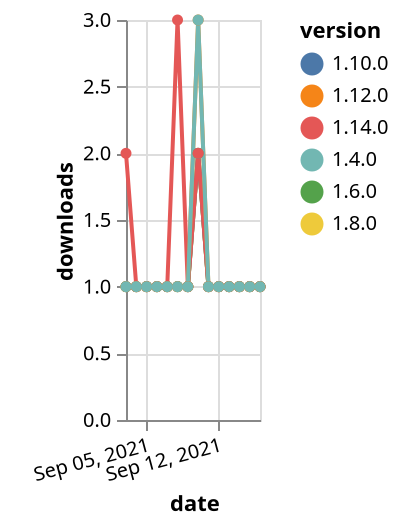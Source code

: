 {"$schema": "https://vega.github.io/schema/vega-lite/v5.json", "description": "A simple bar chart with embedded data.", "data": {"values": [{"date": "2021-09-03", "total": 196, "delta": 1, "version": "1.6.0"}, {"date": "2021-09-04", "total": 197, "delta": 1, "version": "1.6.0"}, {"date": "2021-09-05", "total": 198, "delta": 1, "version": "1.6.0"}, {"date": "2021-09-06", "total": 199, "delta": 1, "version": "1.6.0"}, {"date": "2021-09-07", "total": 200, "delta": 1, "version": "1.6.0"}, {"date": "2021-09-08", "total": 201, "delta": 1, "version": "1.6.0"}, {"date": "2021-09-09", "total": 202, "delta": 1, "version": "1.6.0"}, {"date": "2021-09-10", "total": 204, "delta": 2, "version": "1.6.0"}, {"date": "2021-09-11", "total": 205, "delta": 1, "version": "1.6.0"}, {"date": "2021-09-12", "total": 206, "delta": 1, "version": "1.6.0"}, {"date": "2021-09-13", "total": 207, "delta": 1, "version": "1.6.0"}, {"date": "2021-09-14", "total": 208, "delta": 1, "version": "1.6.0"}, {"date": "2021-09-15", "total": 209, "delta": 1, "version": "1.6.0"}, {"date": "2021-09-16", "total": 210, "delta": 1, "version": "1.6.0"}, {"date": "2021-09-03", "total": 185, "delta": 1, "version": "1.8.0"}, {"date": "2021-09-04", "total": 186, "delta": 1, "version": "1.8.0"}, {"date": "2021-09-05", "total": 187, "delta": 1, "version": "1.8.0"}, {"date": "2021-09-06", "total": 188, "delta": 1, "version": "1.8.0"}, {"date": "2021-09-07", "total": 189, "delta": 1, "version": "1.8.0"}, {"date": "2021-09-08", "total": 190, "delta": 1, "version": "1.8.0"}, {"date": "2021-09-09", "total": 191, "delta": 1, "version": "1.8.0"}, {"date": "2021-09-10", "total": 193, "delta": 2, "version": "1.8.0"}, {"date": "2021-09-11", "total": 194, "delta": 1, "version": "1.8.0"}, {"date": "2021-09-12", "total": 195, "delta": 1, "version": "1.8.0"}, {"date": "2021-09-13", "total": 196, "delta": 1, "version": "1.8.0"}, {"date": "2021-09-14", "total": 197, "delta": 1, "version": "1.8.0"}, {"date": "2021-09-15", "total": 198, "delta": 1, "version": "1.8.0"}, {"date": "2021-09-16", "total": 199, "delta": 1, "version": "1.8.0"}, {"date": "2021-09-03", "total": 159, "delta": 1, "version": "1.10.0"}, {"date": "2021-09-04", "total": 160, "delta": 1, "version": "1.10.0"}, {"date": "2021-09-05", "total": 161, "delta": 1, "version": "1.10.0"}, {"date": "2021-09-06", "total": 162, "delta": 1, "version": "1.10.0"}, {"date": "2021-09-07", "total": 163, "delta": 1, "version": "1.10.0"}, {"date": "2021-09-08", "total": 164, "delta": 1, "version": "1.10.0"}, {"date": "2021-09-09", "total": 165, "delta": 1, "version": "1.10.0"}, {"date": "2021-09-10", "total": 167, "delta": 2, "version": "1.10.0"}, {"date": "2021-09-11", "total": 168, "delta": 1, "version": "1.10.0"}, {"date": "2021-09-12", "total": 169, "delta": 1, "version": "1.10.0"}, {"date": "2021-09-13", "total": 170, "delta": 1, "version": "1.10.0"}, {"date": "2021-09-14", "total": 171, "delta": 1, "version": "1.10.0"}, {"date": "2021-09-15", "total": 172, "delta": 1, "version": "1.10.0"}, {"date": "2021-09-16", "total": 173, "delta": 1, "version": "1.10.0"}, {"date": "2021-09-03", "total": 124, "delta": 2, "version": "1.14.0"}, {"date": "2021-09-04", "total": 125, "delta": 1, "version": "1.14.0"}, {"date": "2021-09-05", "total": 126, "delta": 1, "version": "1.14.0"}, {"date": "2021-09-06", "total": 127, "delta": 1, "version": "1.14.0"}, {"date": "2021-09-07", "total": 128, "delta": 1, "version": "1.14.0"}, {"date": "2021-09-08", "total": 131, "delta": 3, "version": "1.14.0"}, {"date": "2021-09-09", "total": 132, "delta": 1, "version": "1.14.0"}, {"date": "2021-09-10", "total": 134, "delta": 2, "version": "1.14.0"}, {"date": "2021-09-11", "total": 135, "delta": 1, "version": "1.14.0"}, {"date": "2021-09-12", "total": 136, "delta": 1, "version": "1.14.0"}, {"date": "2021-09-13", "total": 137, "delta": 1, "version": "1.14.0"}, {"date": "2021-09-14", "total": 138, "delta": 1, "version": "1.14.0"}, {"date": "2021-09-15", "total": 139, "delta": 1, "version": "1.14.0"}, {"date": "2021-09-16", "total": 140, "delta": 1, "version": "1.14.0"}, {"date": "2021-09-03", "total": 187, "delta": 1, "version": "1.12.0"}, {"date": "2021-09-04", "total": 188, "delta": 1, "version": "1.12.0"}, {"date": "2021-09-05", "total": 189, "delta": 1, "version": "1.12.0"}, {"date": "2021-09-06", "total": 190, "delta": 1, "version": "1.12.0"}, {"date": "2021-09-07", "total": 191, "delta": 1, "version": "1.12.0"}, {"date": "2021-09-08", "total": 192, "delta": 1, "version": "1.12.0"}, {"date": "2021-09-09", "total": 193, "delta": 1, "version": "1.12.0"}, {"date": "2021-09-10", "total": 196, "delta": 3, "version": "1.12.0"}, {"date": "2021-09-11", "total": 197, "delta": 1, "version": "1.12.0"}, {"date": "2021-09-12", "total": 198, "delta": 1, "version": "1.12.0"}, {"date": "2021-09-13", "total": 199, "delta": 1, "version": "1.12.0"}, {"date": "2021-09-14", "total": 200, "delta": 1, "version": "1.12.0"}, {"date": "2021-09-15", "total": 201, "delta": 1, "version": "1.12.0"}, {"date": "2021-09-16", "total": 202, "delta": 1, "version": "1.12.0"}, {"date": "2021-09-03", "total": 379, "delta": 1, "version": "1.4.0"}, {"date": "2021-09-04", "total": 380, "delta": 1, "version": "1.4.0"}, {"date": "2021-09-05", "total": 381, "delta": 1, "version": "1.4.0"}, {"date": "2021-09-06", "total": 382, "delta": 1, "version": "1.4.0"}, {"date": "2021-09-07", "total": 383, "delta": 1, "version": "1.4.0"}, {"date": "2021-09-08", "total": 384, "delta": 1, "version": "1.4.0"}, {"date": "2021-09-09", "total": 385, "delta": 1, "version": "1.4.0"}, {"date": "2021-09-10", "total": 388, "delta": 3, "version": "1.4.0"}, {"date": "2021-09-11", "total": 389, "delta": 1, "version": "1.4.0"}, {"date": "2021-09-12", "total": 390, "delta": 1, "version": "1.4.0"}, {"date": "2021-09-13", "total": 391, "delta": 1, "version": "1.4.0"}, {"date": "2021-09-14", "total": 392, "delta": 1, "version": "1.4.0"}, {"date": "2021-09-15", "total": 393, "delta": 1, "version": "1.4.0"}, {"date": "2021-09-16", "total": 394, "delta": 1, "version": "1.4.0"}]}, "width": "container", "mark": {"type": "line", "point": {"filled": true}}, "encoding": {"x": {"field": "date", "type": "temporal", "timeUnit": "yearmonthdate", "title": "date", "axis": {"labelAngle": -15}}, "y": {"field": "delta", "type": "quantitative", "title": "downloads"}, "color": {"field": "version", "type": "nominal"}, "tooltip": {"field": "delta"}}}